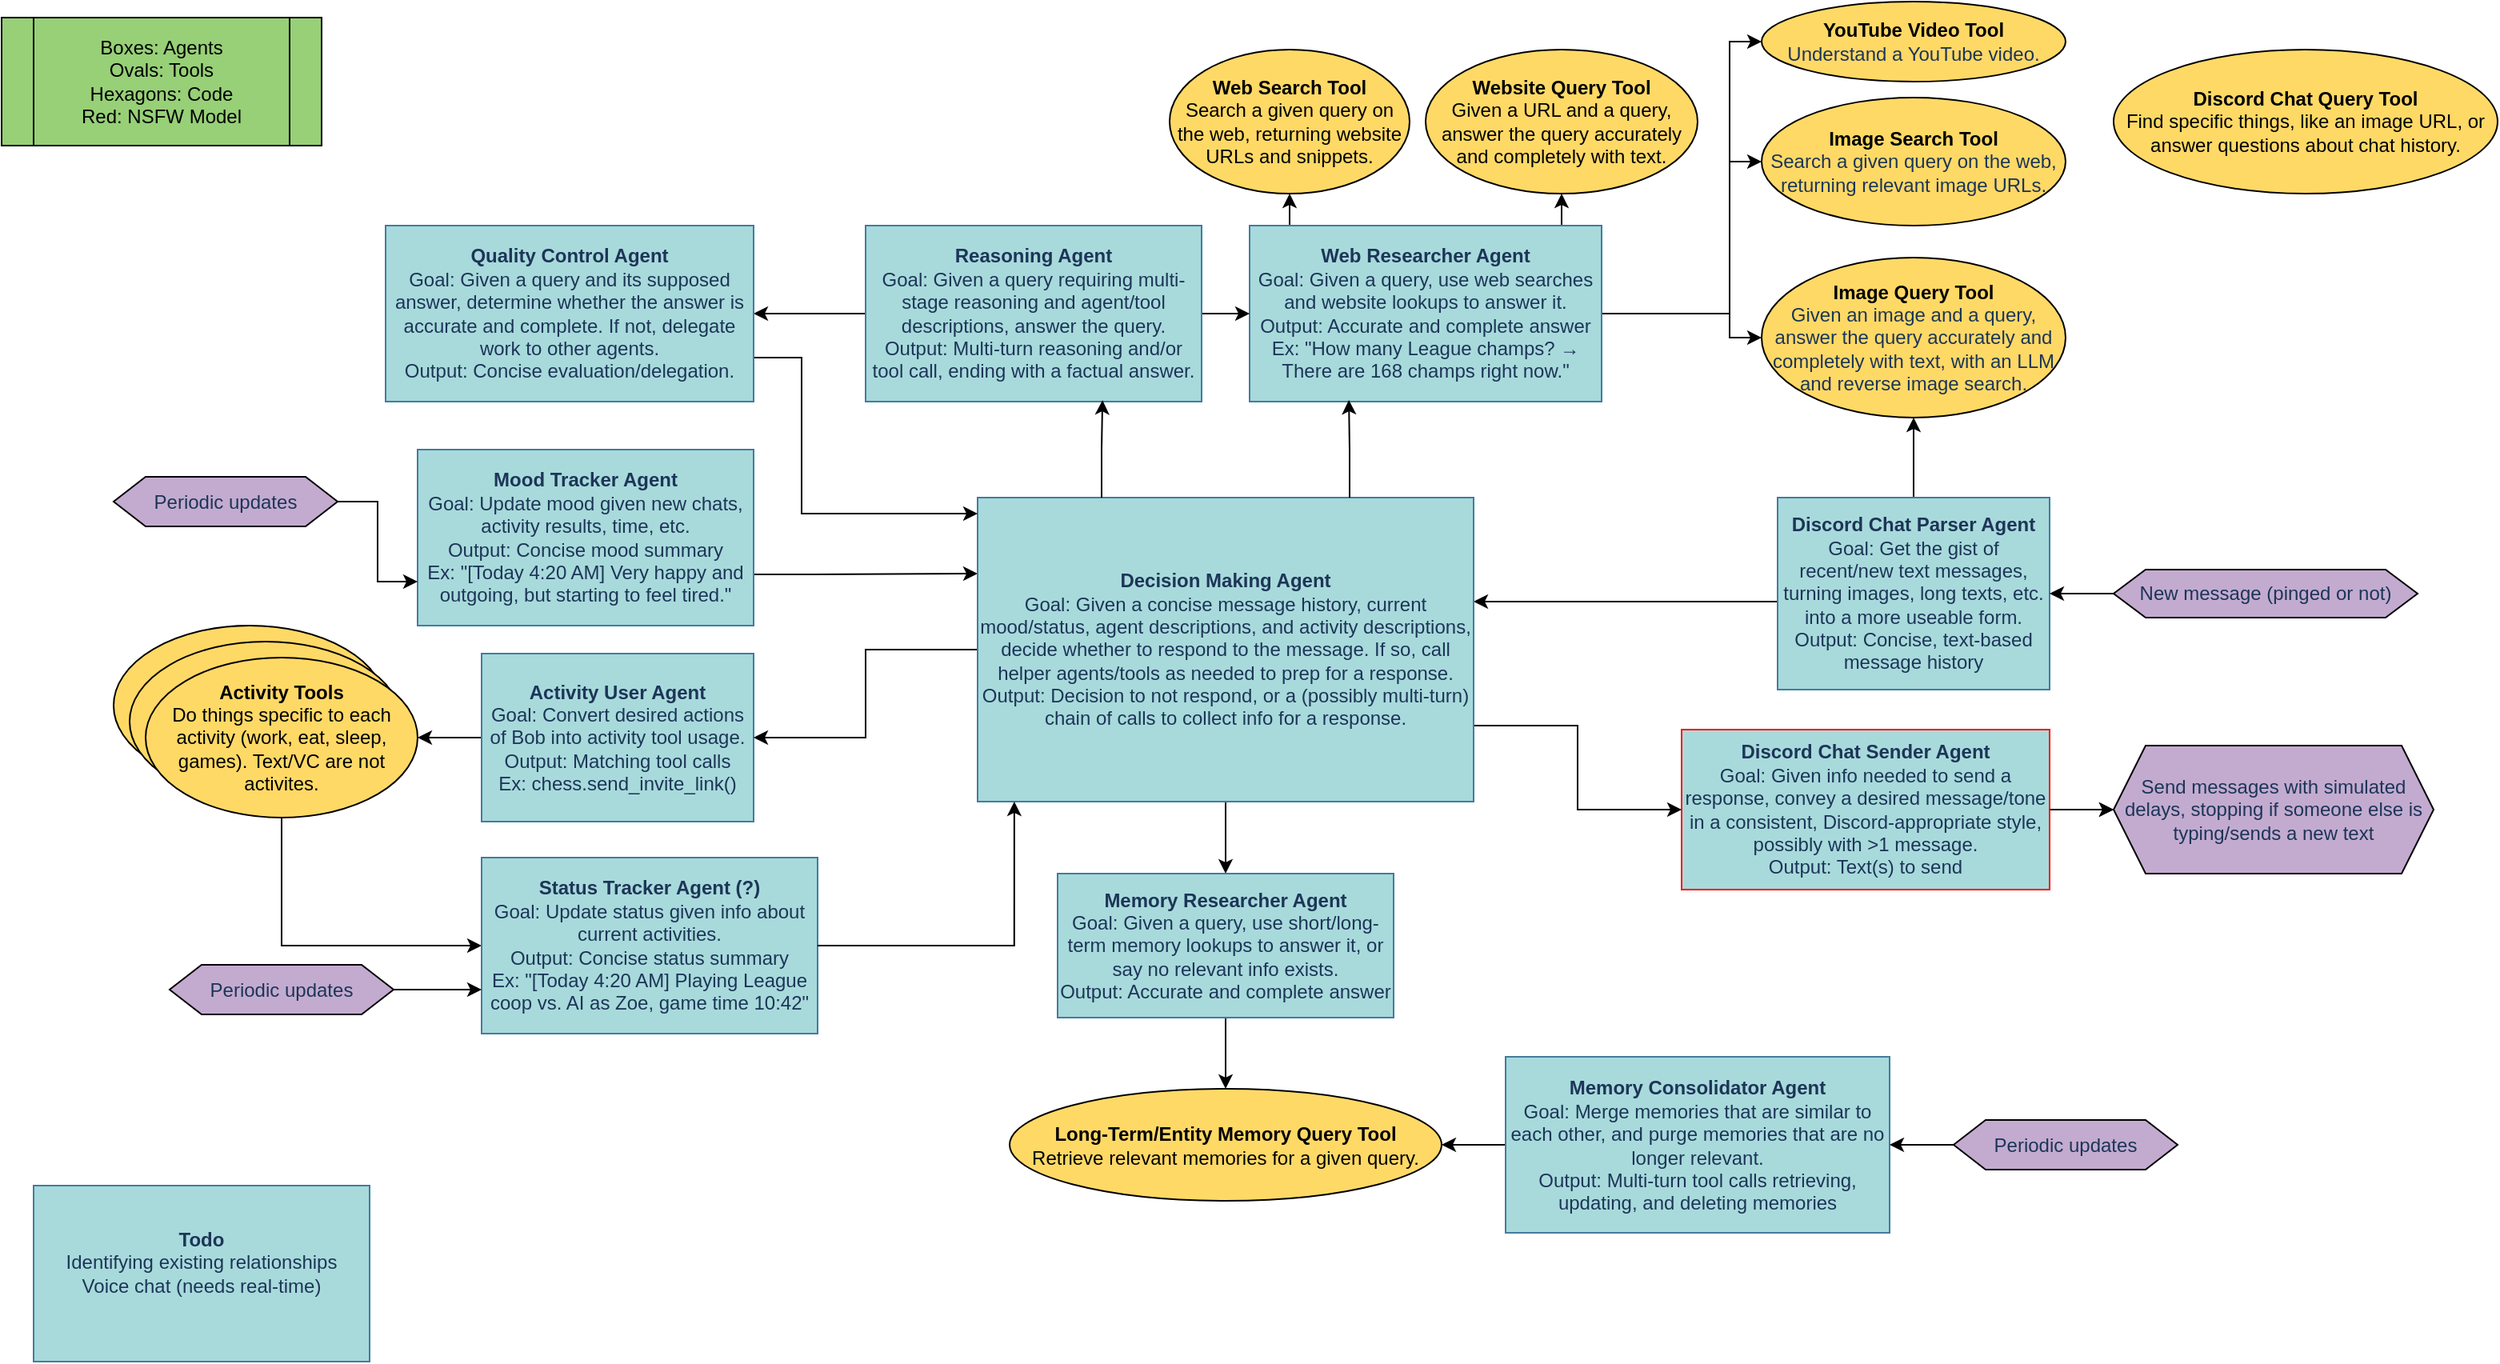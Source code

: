 <mxfile version="24.7.7" pages="2">
  <diagram id="C5RBs43oDa-KdzZeNtuy" name="Full">
    <mxGraphModel dx="1693" dy="883" grid="1" gridSize="10" guides="1" tooltips="1" connect="1" arrows="1" fold="1" page="1" pageScale="1" pageWidth="1600" pageHeight="900" math="0" shadow="0">
      <root>
        <mxCell id="WIyWlLk6GJQsqaUBKTNV-0" />
        <mxCell id="WIyWlLk6GJQsqaUBKTNV-1" parent="WIyWlLk6GJQsqaUBKTNV-0" />
        <mxCell id="3dYXH3wcypNw3MDqK7I_-55" style="edgeStyle=orthogonalEdgeStyle;rounded=0;orthogonalLoop=1;jettySize=auto;html=1;entryX=0;entryY=0.25;entryDx=0;entryDy=0;" edge="1" parent="WIyWlLk6GJQsqaUBKTNV-1" source="3dYXH3wcypNw3MDqK7I_-1" target="3dYXH3wcypNw3MDqK7I_-42">
          <mxGeometry relative="1" as="geometry">
            <Array as="points">
              <mxPoint x="520" y="368" />
              <mxPoint x="520" y="368" />
            </Array>
          </mxGeometry>
        </mxCell>
        <mxCell id="3dYXH3wcypNw3MDqK7I_-1" value="&lt;b&gt;Mood Tracker Agent&lt;/b&gt;&lt;div&gt;Goal: Update mood given new chats, activity results, time, etc.&lt;/div&gt;&lt;div&gt;Output: Concise mood summary&lt;/div&gt;&lt;div&gt;Ex: &quot;[Today 4:20 AM] Very happy and outgoing, but starting to feel tired.&quot;&lt;/div&gt;" style="rounded=0;whiteSpace=wrap;html=1;fontSize=12;glass=0;strokeWidth=1;shadow=0;labelBackgroundColor=none;fillColor=#A8DADC;strokeColor=#457B9D;fontColor=#1D3557;" vertex="1" parent="WIyWlLk6GJQsqaUBKTNV-1">
          <mxGeometry x="280" y="290" width="210" height="110" as="geometry" />
        </mxCell>
        <mxCell id="3dYXH3wcypNw3MDqK7I_-29" style="edgeStyle=orthogonalEdgeStyle;rounded=0;orthogonalLoop=1;jettySize=auto;html=1;entryX=0.5;entryY=1;entryDx=0;entryDy=0;" edge="1" parent="WIyWlLk6GJQsqaUBKTNV-1" source="3dYXH3wcypNw3MDqK7I_-3" target="3dYXH3wcypNw3MDqK7I_-21">
          <mxGeometry relative="1" as="geometry" />
        </mxCell>
        <mxCell id="3dYXH3wcypNw3MDqK7I_-54" style="edgeStyle=orthogonalEdgeStyle;rounded=0;orthogonalLoop=1;jettySize=auto;html=1;entryX=1;entryY=0.5;entryDx=0;entryDy=0;" edge="1" parent="WIyWlLk6GJQsqaUBKTNV-1">
          <mxGeometry relative="1" as="geometry">
            <mxPoint x="1130" y="360" as="sourcePoint" />
            <mxPoint x="940" y="385" as="targetPoint" />
            <Array as="points">
              <mxPoint x="1130" y="385" />
            </Array>
          </mxGeometry>
        </mxCell>
        <mxCell id="3dYXH3wcypNw3MDqK7I_-3" value="&lt;b&gt;Discord Chat Parser Agent&lt;/b&gt;&lt;div&gt;Goal: Get the gist of recent/new text messages, turning images, long texts, etc. into a more useable form.&lt;/div&gt;&lt;div&gt;Output: Concise, text-based message history&lt;/div&gt;" style="rounded=0;whiteSpace=wrap;html=1;fontSize=12;glass=0;strokeWidth=1;shadow=0;labelBackgroundColor=none;fillColor=#A8DADC;strokeColor=#457B9D;fontColor=#1D3557;" vertex="1" parent="WIyWlLk6GJQsqaUBKTNV-1">
          <mxGeometry x="1130" y="320" width="170" height="120" as="geometry" />
        </mxCell>
        <mxCell id="3dYXH3wcypNw3MDqK7I_-17" value="&lt;b&gt;Discord Chat Query Tool&lt;/b&gt;&lt;div&gt;Find specific things, like an image URL, or answer questions about chat history.&lt;/div&gt;" style="ellipse;whiteSpace=wrap;html=1;fillColor=#FFD966;" vertex="1" parent="WIyWlLk6GJQsqaUBKTNV-1">
          <mxGeometry x="1340" y="40" width="240" height="90" as="geometry" />
        </mxCell>
        <mxCell id="3dYXH3wcypNw3MDqK7I_-21" value="&lt;b&gt;Image Query Tool&lt;/b&gt;&lt;div&gt;&lt;span style=&quot;color: rgb(29, 53, 87);&quot;&gt;Given an image and a query, answer the query accurately and completely with text, with an LLM and reverse image search.&lt;/span&gt;&lt;br&gt;&lt;/div&gt;" style="ellipse;whiteSpace=wrap;html=1;fillColor=#FFD966;" vertex="1" parent="WIyWlLk6GJQsqaUBKTNV-1">
          <mxGeometry x="1120" y="170" width="190" height="100" as="geometry" />
        </mxCell>
        <mxCell id="3dYXH3wcypNw3MDqK7I_-27" style="edgeStyle=orthogonalEdgeStyle;rounded=0;orthogonalLoop=1;jettySize=auto;html=1;entryX=0;entryY=0.5;entryDx=0;entryDy=0;" edge="1" parent="WIyWlLk6GJQsqaUBKTNV-1" source="3dYXH3wcypNw3MDqK7I_-22" target="3dYXH3wcypNw3MDqK7I_-26">
          <mxGeometry relative="1" as="geometry" />
        </mxCell>
        <mxCell id="3dYXH3wcypNw3MDqK7I_-28" value="" style="edgeStyle=orthogonalEdgeStyle;rounded=0;orthogonalLoop=1;jettySize=auto;html=1;" edge="1" parent="WIyWlLk6GJQsqaUBKTNV-1" source="3dYXH3wcypNw3MDqK7I_-22" target="3dYXH3wcypNw3MDqK7I_-26">
          <mxGeometry relative="1" as="geometry" />
        </mxCell>
        <mxCell id="3dYXH3wcypNw3MDqK7I_-22" value="&lt;b&gt;Discord Chat Sender Agent&lt;/b&gt;&lt;div&gt;Goal: Given info needed to send a response, convey a desired message/tone in a consistent, Discord-appropriate style, possibly with &amp;gt;1 message.&lt;/div&gt;&lt;div&gt;Output: Text(s) to send&lt;/div&gt;" style="rounded=0;whiteSpace=wrap;html=1;fontSize=12;glass=0;strokeWidth=1;shadow=0;labelBackgroundColor=none;fillColor=#A8DADC;strokeColor=#FF0000;fontColor=#1D3557;" vertex="1" parent="WIyWlLk6GJQsqaUBKTNV-1">
          <mxGeometry x="1070" y="465" width="230" height="100" as="geometry" />
        </mxCell>
        <mxCell id="3dYXH3wcypNw3MDqK7I_-24" value="Boxes: Agents&lt;div&gt;Ovals: Tools&lt;/div&gt;&lt;div&gt;Hexagons: Code&lt;/div&gt;&lt;div&gt;Red: NSFW Model&lt;/div&gt;" style="shape=process;whiteSpace=wrap;html=1;backgroundOutline=1;fillColor=#97D077;fontStyle=0" vertex="1" parent="WIyWlLk6GJQsqaUBKTNV-1">
          <mxGeometry x="20" y="20" width="200" height="80" as="geometry" />
        </mxCell>
        <mxCell id="3dYXH3wcypNw3MDqK7I_-26" value="&lt;span style=&quot;color: rgb(29, 53, 87);&quot;&gt;Send messages with simulated delays, stopping if someone else is typing/sends a new text&lt;/span&gt;" style="shape=hexagon;perimeter=hexagonPerimeter2;whiteSpace=wrap;html=1;fixedSize=1;fillColor=#C3ABD0;" vertex="1" parent="WIyWlLk6GJQsqaUBKTNV-1">
          <mxGeometry x="1340" y="475" width="200" height="80" as="geometry" />
        </mxCell>
        <mxCell id="3dYXH3wcypNw3MDqK7I_-33" value="" style="ellipse;whiteSpace=wrap;html=1;fillColor=#FFD966;" vertex="1" parent="WIyWlLk6GJQsqaUBKTNV-1">
          <mxGeometry x="90" y="400" width="170" height="100" as="geometry" />
        </mxCell>
        <mxCell id="3dYXH3wcypNw3MDqK7I_-31" value="" style="ellipse;whiteSpace=wrap;html=1;fillColor=#FFD966;" vertex="1" parent="WIyWlLk6GJQsqaUBKTNV-1">
          <mxGeometry x="100" y="410" width="170" height="100" as="geometry" />
        </mxCell>
        <mxCell id="3dYXH3wcypNw3MDqK7I_-32" value="&lt;b&gt;Activity Tools&lt;/b&gt;&lt;div&gt;Do things specific to each activity (work, eat, sleep, games). Text/VC are not activites.&lt;/div&gt;" style="ellipse;whiteSpace=wrap;html=1;fillColor=#FFD966;" vertex="1" parent="WIyWlLk6GJQsqaUBKTNV-1">
          <mxGeometry x="110" y="420" width="170" height="100" as="geometry" />
        </mxCell>
        <mxCell id="3dYXH3wcypNw3MDqK7I_-35" style="edgeStyle=orthogonalEdgeStyle;rounded=0;orthogonalLoop=1;jettySize=auto;html=1;entryX=1;entryY=0.5;entryDx=0;entryDy=0;" edge="1" parent="WIyWlLk6GJQsqaUBKTNV-1" source="3dYXH3wcypNw3MDqK7I_-34" target="3dYXH3wcypNw3MDqK7I_-32">
          <mxGeometry relative="1" as="geometry" />
        </mxCell>
        <mxCell id="3dYXH3wcypNw3MDqK7I_-34" value="&lt;b&gt;Activity User Agent&lt;/b&gt;&lt;div&gt;Goal: Convert desired actions of Bob into activity tool usage.&lt;/div&gt;&lt;div&gt;Output: Matching tool calls&lt;/div&gt;&lt;div&gt;Ex: chess.send_invite_link()&lt;/div&gt;" style="rounded=0;whiteSpace=wrap;html=1;fontSize=12;glass=0;strokeWidth=1;shadow=0;labelBackgroundColor=none;fillColor=#A8DADC;strokeColor=#457B9D;fontColor=#1D3557;" vertex="1" parent="WIyWlLk6GJQsqaUBKTNV-1">
          <mxGeometry x="320" y="417.5" width="170" height="105" as="geometry" />
        </mxCell>
        <mxCell id="3dYXH3wcypNw3MDqK7I_-37" style="edgeStyle=orthogonalEdgeStyle;rounded=0;orthogonalLoop=1;jettySize=auto;html=1;exitX=0.5;exitY=1;exitDx=0;exitDy=0;entryX=0;entryY=0.5;entryDx=0;entryDy=0;" edge="1" parent="WIyWlLk6GJQsqaUBKTNV-1" source="3dYXH3wcypNw3MDqK7I_-32" target="3dYXH3wcypNw3MDqK7I_-36">
          <mxGeometry relative="1" as="geometry">
            <mxPoint x="230" y="650" as="targetPoint" />
          </mxGeometry>
        </mxCell>
        <mxCell id="3dYXH3wcypNw3MDqK7I_-36" value="&lt;b&gt;Status Tracker Agent (?)&lt;/b&gt;&lt;div&gt;Goal: Update status given info about current activities.&lt;/div&gt;&lt;div&gt;Output: Concise status summary&lt;/div&gt;&lt;div&gt;Ex: &quot;[Today 4:20 AM] Playing League coop vs. AI as Zoe, game time 10:42&quot;&lt;/div&gt;" style="rounded=0;whiteSpace=wrap;html=1;fontSize=12;glass=0;strokeWidth=1;shadow=0;labelBackgroundColor=none;fillColor=#A8DADC;strokeColor=#457B9D;fontColor=#1D3557;" vertex="1" parent="WIyWlLk6GJQsqaUBKTNV-1">
          <mxGeometry x="320" y="545" width="210" height="110" as="geometry" />
        </mxCell>
        <mxCell id="3dYXH3wcypNw3MDqK7I_-39" style="edgeStyle=orthogonalEdgeStyle;rounded=0;orthogonalLoop=1;jettySize=auto;html=1;entryX=0;entryY=0.75;entryDx=0;entryDy=0;" edge="1" parent="WIyWlLk6GJQsqaUBKTNV-1" source="3dYXH3wcypNw3MDqK7I_-38" target="3dYXH3wcypNw3MDqK7I_-36">
          <mxGeometry relative="1" as="geometry" />
        </mxCell>
        <mxCell id="3dYXH3wcypNw3MDqK7I_-38" value="&lt;span style=&quot;color: rgb(29, 53, 87);&quot;&gt;Periodic updates&lt;/span&gt;" style="shape=hexagon;perimeter=hexagonPerimeter2;whiteSpace=wrap;html=1;fixedSize=1;fillColor=#C3ABD0;" vertex="1" parent="WIyWlLk6GJQsqaUBKTNV-1">
          <mxGeometry x="125" y="612" width="140" height="31" as="geometry" />
        </mxCell>
        <mxCell id="3dYXH3wcypNw3MDqK7I_-41" style="edgeStyle=orthogonalEdgeStyle;rounded=0;orthogonalLoop=1;jettySize=auto;html=1;entryX=0;entryY=0.75;entryDx=0;entryDy=0;" edge="1" parent="WIyWlLk6GJQsqaUBKTNV-1" source="3dYXH3wcypNw3MDqK7I_-40" target="3dYXH3wcypNw3MDqK7I_-1">
          <mxGeometry relative="1" as="geometry" />
        </mxCell>
        <mxCell id="3dYXH3wcypNw3MDqK7I_-40" value="&lt;span style=&quot;color: rgb(29, 53, 87);&quot;&gt;Periodic updates&lt;/span&gt;" style="shape=hexagon;perimeter=hexagonPerimeter2;whiteSpace=wrap;html=1;fixedSize=1;fillColor=#C3ABD0;" vertex="1" parent="WIyWlLk6GJQsqaUBKTNV-1">
          <mxGeometry x="90" y="307" width="140" height="31" as="geometry" />
        </mxCell>
        <mxCell id="3dYXH3wcypNw3MDqK7I_-57" style="edgeStyle=orthogonalEdgeStyle;rounded=0;orthogonalLoop=1;jettySize=auto;html=1;entryX=1;entryY=0.5;entryDx=0;entryDy=0;" edge="1" parent="WIyWlLk6GJQsqaUBKTNV-1" source="3dYXH3wcypNw3MDqK7I_-42" target="3dYXH3wcypNw3MDqK7I_-34">
          <mxGeometry relative="1" as="geometry" />
        </mxCell>
        <mxCell id="3dYXH3wcypNw3MDqK7I_-61" style="edgeStyle=orthogonalEdgeStyle;rounded=0;orthogonalLoop=1;jettySize=auto;html=1;exitX=1;exitY=0.75;exitDx=0;exitDy=0;entryX=0;entryY=0.5;entryDx=0;entryDy=0;" edge="1" parent="WIyWlLk6GJQsqaUBKTNV-1" source="3dYXH3wcypNw3MDqK7I_-42" target="3dYXH3wcypNw3MDqK7I_-22">
          <mxGeometry relative="1" as="geometry" />
        </mxCell>
        <mxCell id="3dYXH3wcypNw3MDqK7I_-80" style="edgeStyle=orthogonalEdgeStyle;rounded=0;orthogonalLoop=1;jettySize=auto;html=1;entryX=0.5;entryY=0;entryDx=0;entryDy=0;" edge="1" parent="WIyWlLk6GJQsqaUBKTNV-1" source="3dYXH3wcypNw3MDqK7I_-42" target="3dYXH3wcypNw3MDqK7I_-43">
          <mxGeometry relative="1" as="geometry" />
        </mxCell>
        <mxCell id="3dYXH3wcypNw3MDqK7I_-42" value="&lt;b&gt;Decision Making Agent&lt;/b&gt;&lt;div&gt;Goal: Given a concise message history, current mood/status, agent descriptions, and activity descriptions, decide whether to respond to the message. If so, call helper agents/tools as needed to prep for a response.&lt;/div&gt;&lt;div&gt;Output: Decision to not respond, or a (possibly multi-turn) chain of calls to collect info for a response.&lt;/div&gt;" style="rounded=0;whiteSpace=wrap;html=1;fontSize=12;glass=0;strokeWidth=1;shadow=0;labelBackgroundColor=none;fillColor=#A8DADC;strokeColor=#457B9D;fontColor=#1D3557;" vertex="1" parent="WIyWlLk6GJQsqaUBKTNV-1">
          <mxGeometry x="630" y="320" width="310" height="190" as="geometry" />
        </mxCell>
        <mxCell id="3dYXH3wcypNw3MDqK7I_-78" style="edgeStyle=orthogonalEdgeStyle;rounded=0;orthogonalLoop=1;jettySize=auto;html=1;entryX=0.5;entryY=0;entryDx=0;entryDy=0;" edge="1" parent="WIyWlLk6GJQsqaUBKTNV-1" source="3dYXH3wcypNw3MDqK7I_-43" target="3dYXH3wcypNw3MDqK7I_-62">
          <mxGeometry relative="1" as="geometry" />
        </mxCell>
        <mxCell id="3dYXH3wcypNw3MDqK7I_-43" value="&lt;b&gt;Memory Researcher Agent&lt;/b&gt;&lt;div&gt;Goal: Given a query, use short/long-term memory lookups to answer it, or say no relevant info exists.&lt;/div&gt;&lt;div&gt;Output: Accurate and complete answer&lt;/div&gt;" style="rounded=0;whiteSpace=wrap;html=1;fontSize=12;glass=0;strokeWidth=1;shadow=0;labelBackgroundColor=none;fillColor=#A8DADC;strokeColor=#457B9D;fontColor=#1D3557;" vertex="1" parent="WIyWlLk6GJQsqaUBKTNV-1">
          <mxGeometry x="680" y="555" width="210" height="90" as="geometry" />
        </mxCell>
        <mxCell id="3dYXH3wcypNw3MDqK7I_-44" value="&lt;b&gt;Web Search Tool&lt;/b&gt;&lt;div&gt;Search a given query on the web, returning website URLs and snippets.&lt;/div&gt;" style="ellipse;whiteSpace=wrap;html=1;fillColor=#FFD966;" vertex="1" parent="WIyWlLk6GJQsqaUBKTNV-1">
          <mxGeometry x="750" y="40" width="150" height="90" as="geometry" />
        </mxCell>
        <mxCell id="3dYXH3wcypNw3MDqK7I_-45" value="&lt;b&gt;Website Query Tool&lt;/b&gt;&lt;div&gt;Given a URL and a query, answer the query accurately and completely with text.&lt;/div&gt;" style="ellipse;whiteSpace=wrap;html=1;fillColor=#FFD966;" vertex="1" parent="WIyWlLk6GJQsqaUBKTNV-1">
          <mxGeometry x="910" y="40" width="170" height="90" as="geometry" />
        </mxCell>
        <mxCell id="3dYXH3wcypNw3MDqK7I_-47" style="edgeStyle=orthogonalEdgeStyle;rounded=0;orthogonalLoop=1;jettySize=auto;html=1;exitX=0.25;exitY=0;exitDx=0;exitDy=0;entryX=0.5;entryY=1;entryDx=0;entryDy=0;" edge="1" parent="WIyWlLk6GJQsqaUBKTNV-1" source="3dYXH3wcypNw3MDqK7I_-46" target="3dYXH3wcypNw3MDqK7I_-44">
          <mxGeometry relative="1" as="geometry" />
        </mxCell>
        <mxCell id="3dYXH3wcypNw3MDqK7I_-48" style="edgeStyle=orthogonalEdgeStyle;rounded=0;orthogonalLoop=1;jettySize=auto;html=1;exitX=0.75;exitY=0;exitDx=0;exitDy=0;entryX=0.5;entryY=1;entryDx=0;entryDy=0;" edge="1" parent="WIyWlLk6GJQsqaUBKTNV-1" source="3dYXH3wcypNw3MDqK7I_-46" target="3dYXH3wcypNw3MDqK7I_-45">
          <mxGeometry relative="1" as="geometry" />
        </mxCell>
        <mxCell id="3dYXH3wcypNw3MDqK7I_-50" style="edgeStyle=orthogonalEdgeStyle;rounded=0;orthogonalLoop=1;jettySize=auto;html=1;exitX=1;exitY=0.5;exitDx=0;exitDy=0;entryX=0;entryY=0.5;entryDx=0;entryDy=0;" edge="1" parent="WIyWlLk6GJQsqaUBKTNV-1" source="3dYXH3wcypNw3MDqK7I_-46" target="3dYXH3wcypNw3MDqK7I_-49">
          <mxGeometry relative="1" as="geometry">
            <Array as="points">
              <mxPoint x="1100" y="205" />
              <mxPoint x="1100" y="110" />
            </Array>
          </mxGeometry>
        </mxCell>
        <mxCell id="3dYXH3wcypNw3MDqK7I_-75" style="edgeStyle=orthogonalEdgeStyle;rounded=0;orthogonalLoop=1;jettySize=auto;html=1;exitX=1;exitY=0.5;exitDx=0;exitDy=0;entryX=0;entryY=0.5;entryDx=0;entryDy=0;" edge="1" parent="WIyWlLk6GJQsqaUBKTNV-1" source="3dYXH3wcypNw3MDqK7I_-46" target="3dYXH3wcypNw3MDqK7I_-74">
          <mxGeometry relative="1" as="geometry">
            <Array as="points">
              <mxPoint x="1100" y="205" />
              <mxPoint x="1100" y="35" />
            </Array>
          </mxGeometry>
        </mxCell>
        <mxCell id="3dYXH3wcypNw3MDqK7I_-76" style="edgeStyle=orthogonalEdgeStyle;rounded=0;orthogonalLoop=1;jettySize=auto;html=1;exitX=1;exitY=0.5;exitDx=0;exitDy=0;entryX=0;entryY=0.5;entryDx=0;entryDy=0;" edge="1" parent="WIyWlLk6GJQsqaUBKTNV-1" source="3dYXH3wcypNw3MDqK7I_-46" target="3dYXH3wcypNw3MDqK7I_-21">
          <mxGeometry relative="1" as="geometry">
            <Array as="points">
              <mxPoint x="1100" y="205" />
              <mxPoint x="1100" y="220" />
            </Array>
          </mxGeometry>
        </mxCell>
        <mxCell id="3dYXH3wcypNw3MDqK7I_-46" value="&lt;b&gt;Web Researcher Agent&lt;/b&gt;&lt;div&gt;Goal: Given a query, use web searches and website lookups to answer it.&lt;/div&gt;&lt;div&gt;Output: Accurate and complete answer&lt;/div&gt;&lt;div&gt;Ex: &quot;How many League champs?&amp;nbsp;→ There are 168 champs right now.&quot;&lt;/div&gt;" style="rounded=0;whiteSpace=wrap;html=1;fontSize=12;glass=0;strokeWidth=1;shadow=0;labelBackgroundColor=none;fillColor=#A8DADC;strokeColor=#457B9D;fontColor=#1D3557;" vertex="1" parent="WIyWlLk6GJQsqaUBKTNV-1">
          <mxGeometry x="800" y="150" width="220" height="110" as="geometry" />
        </mxCell>
        <mxCell id="3dYXH3wcypNw3MDqK7I_-49" value="&lt;b&gt;Image Search Tool&lt;/b&gt;&lt;div&gt;&lt;span style=&quot;color: rgb(29, 53, 87);&quot;&gt;Search a given query on the web, returning relevant image URLs.&lt;/span&gt;&lt;br&gt;&lt;/div&gt;" style="ellipse;whiteSpace=wrap;html=1;fillColor=#FFD966;" vertex="1" parent="WIyWlLk6GJQsqaUBKTNV-1">
          <mxGeometry x="1120" y="70" width="190" height="80" as="geometry" />
        </mxCell>
        <mxCell id="3dYXH3wcypNw3MDqK7I_-53" style="edgeStyle=orthogonalEdgeStyle;rounded=0;orthogonalLoop=1;jettySize=auto;html=1;entryX=1;entryY=0.5;entryDx=0;entryDy=0;" edge="1" parent="WIyWlLk6GJQsqaUBKTNV-1" source="3dYXH3wcypNw3MDqK7I_-52" target="3dYXH3wcypNw3MDqK7I_-3">
          <mxGeometry relative="1" as="geometry" />
        </mxCell>
        <mxCell id="3dYXH3wcypNw3MDqK7I_-52" value="&lt;span style=&quot;color: rgb(29, 53, 87);&quot;&gt;New message (pinged or not)&lt;/span&gt;" style="shape=hexagon;perimeter=hexagonPerimeter2;whiteSpace=wrap;html=1;fixedSize=1;fillColor=#C3ABD0;" vertex="1" parent="WIyWlLk6GJQsqaUBKTNV-1">
          <mxGeometry x="1340" y="365" width="190" height="30" as="geometry" />
        </mxCell>
        <mxCell id="3dYXH3wcypNw3MDqK7I_-58" style="edgeStyle=orthogonalEdgeStyle;rounded=0;orthogonalLoop=1;jettySize=auto;html=1;entryX=0.074;entryY=1;entryDx=0;entryDy=0;entryPerimeter=0;" edge="1" parent="WIyWlLk6GJQsqaUBKTNV-1" source="3dYXH3wcypNw3MDqK7I_-36" target="3dYXH3wcypNw3MDqK7I_-42">
          <mxGeometry relative="1" as="geometry" />
        </mxCell>
        <mxCell id="3dYXH3wcypNw3MDqK7I_-60" style="edgeStyle=orthogonalEdgeStyle;rounded=0;orthogonalLoop=1;jettySize=auto;html=1;exitX=0.75;exitY=0;exitDx=0;exitDy=0;entryX=0.282;entryY=0.991;entryDx=0;entryDy=0;entryPerimeter=0;" edge="1" parent="WIyWlLk6GJQsqaUBKTNV-1" source="3dYXH3wcypNw3MDqK7I_-42" target="3dYXH3wcypNw3MDqK7I_-46">
          <mxGeometry relative="1" as="geometry" />
        </mxCell>
        <mxCell id="3dYXH3wcypNw3MDqK7I_-62" value="&lt;b&gt;Long-Term/Entity Memory Query Tool&lt;/b&gt;&lt;div&gt;Retrieve relevant memories for a given query.&lt;/div&gt;" style="ellipse;whiteSpace=wrap;html=1;fillColor=#FFD966;" vertex="1" parent="WIyWlLk6GJQsqaUBKTNV-1">
          <mxGeometry x="650" y="689.5" width="270" height="70" as="geometry" />
        </mxCell>
        <mxCell id="3dYXH3wcypNw3MDqK7I_-64" style="edgeStyle=orthogonalEdgeStyle;rounded=0;orthogonalLoop=1;jettySize=auto;html=1;entryX=1;entryY=0.5;entryDx=0;entryDy=0;" edge="1" parent="WIyWlLk6GJQsqaUBKTNV-1" source="3dYXH3wcypNw3MDqK7I_-63" target="3dYXH3wcypNw3MDqK7I_-62">
          <mxGeometry relative="1" as="geometry" />
        </mxCell>
        <mxCell id="3dYXH3wcypNw3MDqK7I_-63" value="&lt;b&gt;Memory Consolidator Agent&lt;/b&gt;&lt;div&gt;Goal: Merge memories that are similar to each other, and purge memories that are no longer relevant.&lt;/div&gt;&lt;div&gt;Output: Multi-turn tool calls retrieving, updating, and deleting memories&lt;/div&gt;" style="rounded=0;whiteSpace=wrap;html=1;fontSize=12;glass=0;strokeWidth=1;shadow=0;labelBackgroundColor=none;fillColor=#A8DADC;strokeColor=#457B9D;fontColor=#1D3557;" vertex="1" parent="WIyWlLk6GJQsqaUBKTNV-1">
          <mxGeometry x="960" y="669.5" width="240" height="110" as="geometry" />
        </mxCell>
        <mxCell id="3dYXH3wcypNw3MDqK7I_-66" style="edgeStyle=orthogonalEdgeStyle;rounded=0;orthogonalLoop=1;jettySize=auto;html=1;entryX=0;entryY=0.5;entryDx=0;entryDy=0;" edge="1" parent="WIyWlLk6GJQsqaUBKTNV-1" source="3dYXH3wcypNw3MDqK7I_-65" target="3dYXH3wcypNw3MDqK7I_-46">
          <mxGeometry relative="1" as="geometry" />
        </mxCell>
        <mxCell id="3dYXH3wcypNw3MDqK7I_-70" style="edgeStyle=orthogonalEdgeStyle;rounded=0;orthogonalLoop=1;jettySize=auto;html=1;entryX=1;entryY=0.5;entryDx=0;entryDy=0;" edge="1" parent="WIyWlLk6GJQsqaUBKTNV-1" source="3dYXH3wcypNw3MDqK7I_-65" target="3dYXH3wcypNw3MDqK7I_-69">
          <mxGeometry relative="1" as="geometry" />
        </mxCell>
        <mxCell id="3dYXH3wcypNw3MDqK7I_-65" value="&lt;b&gt;Reasoning Agent&lt;/b&gt;&lt;div&gt;Goal: Given a query requiring multi-stage reasoning and agent/tool descriptions, answer the query.&lt;/div&gt;&lt;div&gt;Output: Multi-turn reasoning and/or tool call, ending with a factual answer.&lt;/div&gt;" style="rounded=0;whiteSpace=wrap;html=1;fontSize=12;glass=0;strokeWidth=1;shadow=0;labelBackgroundColor=none;fillColor=#A8DADC;strokeColor=#457B9D;fontColor=#1D3557;" vertex="1" parent="WIyWlLk6GJQsqaUBKTNV-1">
          <mxGeometry x="560" y="150" width="210" height="110" as="geometry" />
        </mxCell>
        <mxCell id="3dYXH3wcypNw3MDqK7I_-68" style="edgeStyle=orthogonalEdgeStyle;rounded=0;orthogonalLoop=1;jettySize=auto;html=1;exitX=0.25;exitY=0;exitDx=0;exitDy=0;entryX=0.705;entryY=0.992;entryDx=0;entryDy=0;entryPerimeter=0;" edge="1" parent="WIyWlLk6GJQsqaUBKTNV-1" source="3dYXH3wcypNw3MDqK7I_-42" target="3dYXH3wcypNw3MDqK7I_-65">
          <mxGeometry relative="1" as="geometry" />
        </mxCell>
        <mxCell id="3dYXH3wcypNw3MDqK7I_-71" style="edgeStyle=orthogonalEdgeStyle;rounded=0;orthogonalLoop=1;jettySize=auto;html=1;exitX=1;exitY=0.75;exitDx=0;exitDy=0;" edge="1" parent="WIyWlLk6GJQsqaUBKTNV-1" source="3dYXH3wcypNw3MDqK7I_-69" target="3dYXH3wcypNw3MDqK7I_-42">
          <mxGeometry relative="1" as="geometry">
            <mxPoint x="630" y="330" as="targetPoint" />
            <Array as="points">
              <mxPoint x="520" y="233" />
              <mxPoint x="520" y="330" />
            </Array>
          </mxGeometry>
        </mxCell>
        <mxCell id="3dYXH3wcypNw3MDqK7I_-69" value="&lt;b&gt;Quality Control Agent&lt;/b&gt;&lt;div&gt;Goal: Given a query and its supposed answer, determine whether the answer is accurate and complete. If not, delegate work to other agents.&lt;/div&gt;&lt;div&gt;Output: Concise evaluation/delegation.&lt;/div&gt;" style="rounded=0;whiteSpace=wrap;html=1;fontSize=12;glass=0;strokeWidth=1;shadow=0;labelBackgroundColor=none;fillColor=#A8DADC;strokeColor=#457B9D;fontColor=#1D3557;" vertex="1" parent="WIyWlLk6GJQsqaUBKTNV-1">
          <mxGeometry x="260" y="150" width="230" height="110" as="geometry" />
        </mxCell>
        <mxCell id="3dYXH3wcypNw3MDqK7I_-73" style="edgeStyle=orthogonalEdgeStyle;rounded=0;orthogonalLoop=1;jettySize=auto;html=1;" edge="1" parent="WIyWlLk6GJQsqaUBKTNV-1" source="3dYXH3wcypNw3MDqK7I_-72" target="3dYXH3wcypNw3MDqK7I_-63">
          <mxGeometry relative="1" as="geometry" />
        </mxCell>
        <mxCell id="3dYXH3wcypNw3MDqK7I_-72" value="&lt;span style=&quot;color: rgb(29, 53, 87);&quot;&gt;Periodic updates&lt;/span&gt;" style="shape=hexagon;perimeter=hexagonPerimeter2;whiteSpace=wrap;html=1;fixedSize=1;fillColor=#C3ABD0;" vertex="1" parent="WIyWlLk6GJQsqaUBKTNV-1">
          <mxGeometry x="1240" y="709" width="140" height="31" as="geometry" />
        </mxCell>
        <mxCell id="3dYXH3wcypNw3MDqK7I_-74" value="&lt;b&gt;YouTube Video Tool&lt;/b&gt;&lt;div&gt;&lt;span style=&quot;color: rgb(29, 53, 87);&quot;&gt;Understand a YouTube video.&lt;/span&gt;&lt;br&gt;&lt;/div&gt;" style="ellipse;whiteSpace=wrap;html=1;fillColor=#FFD966;" vertex="1" parent="WIyWlLk6GJQsqaUBKTNV-1">
          <mxGeometry x="1120" y="10" width="190" height="50" as="geometry" />
        </mxCell>
        <mxCell id="3dYXH3wcypNw3MDqK7I_-77" value="&lt;b&gt;Todo&lt;/b&gt;&lt;div&gt;Identifying existing relationships&lt;/div&gt;&lt;div&gt;Voice chat (needs real-time)&lt;/div&gt;&lt;div&gt;&lt;br&gt;&lt;/div&gt;" style="rounded=0;whiteSpace=wrap;html=1;fontSize=12;glass=0;strokeWidth=1;shadow=0;labelBackgroundColor=none;fillColor=#A8DADC;strokeColor=#457B9D;fontColor=#1D3557;" vertex="1" parent="WIyWlLk6GJQsqaUBKTNV-1">
          <mxGeometry x="40" y="750" width="210" height="110" as="geometry" />
        </mxCell>
      </root>
    </mxGraphModel>
  </diagram>
  <diagram id="K_6LgQJXlMjx6SDJa-CJ" name="v1">
    <mxGraphModel dx="1030" dy="537" grid="1" gridSize="10" guides="1" tooltips="1" connect="1" arrows="1" fold="1" page="1" pageScale="1" pageWidth="1600" pageHeight="900" math="0" shadow="0">
      <root>
        <mxCell id="0" />
        <mxCell id="1" parent="0" />
        <mxCell id="GKnyct8Lbo6_V63q11x7-1" style="edgeStyle=orthogonalEdgeStyle;rounded=0;orthogonalLoop=1;jettySize=auto;html=1;entryX=1;entryY=0.5;entryDx=0;entryDy=0;" edge="1" parent="1">
          <mxGeometry relative="1" as="geometry">
            <mxPoint x="630" y="170" as="sourcePoint" />
            <mxPoint x="440" y="195" as="targetPoint" />
            <Array as="points">
              <mxPoint x="630" y="195" />
            </Array>
          </mxGeometry>
        </mxCell>
        <mxCell id="GKnyct8Lbo6_V63q11x7-2" value="&lt;b&gt;Discord Chat Parser Agent&lt;/b&gt;&lt;div&gt;Goal: Get the gist of recent/new text messages, turning long texts into a more useable form.&lt;/div&gt;&lt;div&gt;Output: Concise, text-based message history&lt;/div&gt;" style="rounded=0;whiteSpace=wrap;html=1;fontSize=12;glass=0;strokeWidth=1;shadow=0;labelBackgroundColor=none;fillColor=#A8DADC;strokeColor=#457B9D;fontColor=#1D3557;" vertex="1" parent="1">
          <mxGeometry x="600" y="130" width="200" height="120" as="geometry" />
        </mxCell>
        <mxCell id="GKnyct8Lbo6_V63q11x7-3" style="edgeStyle=orthogonalEdgeStyle;rounded=0;orthogonalLoop=1;jettySize=auto;html=1;entryX=0;entryY=0.5;entryDx=0;entryDy=0;" edge="1" parent="1" source="GKnyct8Lbo6_V63q11x7-5" target="GKnyct8Lbo6_V63q11x7-6">
          <mxGeometry relative="1" as="geometry" />
        </mxCell>
        <mxCell id="GKnyct8Lbo6_V63q11x7-4" value="" style="edgeStyle=orthogonalEdgeStyle;rounded=0;orthogonalLoop=1;jettySize=auto;html=1;" edge="1" parent="1" source="GKnyct8Lbo6_V63q11x7-5" target="GKnyct8Lbo6_V63q11x7-6">
          <mxGeometry relative="1" as="geometry" />
        </mxCell>
        <mxCell id="GKnyct8Lbo6_V63q11x7-5" value="&lt;b&gt;Discord Chat Sender Agent&lt;/b&gt;&lt;div&gt;Goal: Given info needed to send a response, convey a desired message/tone in a consistent, Discord-appropriate style, possibly with &amp;gt;1 message.&lt;/div&gt;&lt;div&gt;Output: Text(s) to send&lt;/div&gt;" style="rounded=0;whiteSpace=wrap;html=1;fontSize=12;glass=0;strokeWidth=1;shadow=0;labelBackgroundColor=none;fillColor=#A8DADC;strokeColor=#FF0000;fontColor=#1D3557;" vertex="1" parent="1">
          <mxGeometry x="570" y="275" width="230" height="100" as="geometry" />
        </mxCell>
        <mxCell id="GKnyct8Lbo6_V63q11x7-6" value="&lt;span style=&quot;color: rgb(29, 53, 87);&quot;&gt;Send messages with simulated delays, stopping if someone else is typing/sends a new text&lt;/span&gt;" style="shape=hexagon;perimeter=hexagonPerimeter2;whiteSpace=wrap;html=1;fixedSize=1;fillColor=#C3ABD0;" vertex="1" parent="1">
          <mxGeometry x="840" y="285" width="200" height="80" as="geometry" />
        </mxCell>
        <mxCell id="GKnyct8Lbo6_V63q11x7-7" style="edgeStyle=orthogonalEdgeStyle;rounded=0;orthogonalLoop=1;jettySize=auto;html=1;exitX=1;exitY=0.75;exitDx=0;exitDy=0;entryX=0;entryY=0.5;entryDx=0;entryDy=0;" edge="1" parent="1" source="GKnyct8Lbo6_V63q11x7-9" target="GKnyct8Lbo6_V63q11x7-5">
          <mxGeometry relative="1" as="geometry" />
        </mxCell>
        <mxCell id="GKnyct8Lbo6_V63q11x7-9" value="&lt;b&gt;Decision Making Agent&lt;/b&gt;&lt;div&gt;Goal: Given a concise message history and agent descriptions, decide whether to respond to the message. If so, call the Discord Chat Sender Agent.&lt;/div&gt;&lt;div&gt;Output: Decision to respond or not respond.&lt;/div&gt;" style="rounded=0;whiteSpace=wrap;html=1;fontSize=12;glass=0;strokeWidth=1;shadow=0;labelBackgroundColor=none;fillColor=#A8DADC;strokeColor=#457B9D;fontColor=#1D3557;" vertex="1" parent="1">
          <mxGeometry x="130" y="130" width="310" height="190" as="geometry" />
        </mxCell>
        <mxCell id="GKnyct8Lbo6_V63q11x7-10" style="edgeStyle=orthogonalEdgeStyle;rounded=0;orthogonalLoop=1;jettySize=auto;html=1;entryX=1;entryY=0.5;entryDx=0;entryDy=0;" edge="1" parent="1" source="GKnyct8Lbo6_V63q11x7-11" target="GKnyct8Lbo6_V63q11x7-2">
          <mxGeometry relative="1" as="geometry" />
        </mxCell>
        <mxCell id="GKnyct8Lbo6_V63q11x7-11" value="&lt;span style=&quot;color: rgb(29, 53, 87);&quot;&gt;New message (pinged or not)&lt;/span&gt;" style="shape=hexagon;perimeter=hexagonPerimeter2;whiteSpace=wrap;html=1;fixedSize=1;fillColor=#C3ABD0;" vertex="1" parent="1">
          <mxGeometry x="840" y="175" width="190" height="30" as="geometry" />
        </mxCell>
        <mxCell id="S5kUnjPeNAVGbe7xp-_T-1" value="Boxes: Agents&lt;div&gt;Ovals: Tools&lt;/div&gt;&lt;div&gt;Hexagons: Code&lt;/div&gt;&lt;div&gt;Red: NSFW Model&lt;/div&gt;" style="shape=process;whiteSpace=wrap;html=1;backgroundOutline=1;fillColor=#97D077;fontStyle=0" vertex="1" parent="1">
          <mxGeometry x="20" y="20" width="200" height="80" as="geometry" />
        </mxCell>
      </root>
    </mxGraphModel>
  </diagram>
</mxfile>
